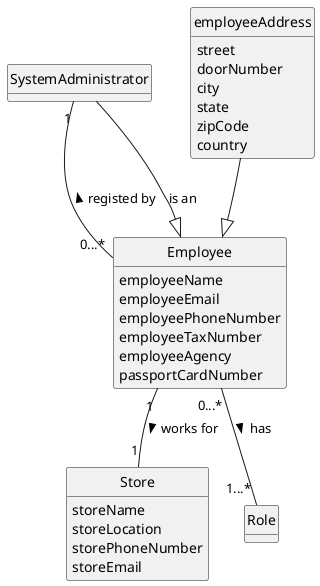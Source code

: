 @startuml
skinparam monochrome true
skinparam packageStyle rectangle
skinparam shadowing false
'skinparam linetype ortho
'left to right direction
skinparam classAttributeIconSize 0
hide circle
hide methods


class SystemAdministrator{
}

class employeeAddress{
street
doorNumber
city
state
zipCode
country
}


class Employee {
    employeeName
    employeeEmail
    employeePhoneNumber
    employeeTaxNumber
    employeeAgency
    passportCardNumber
}


class Store{
storeName
storeLocation
storePhoneNumber
storeEmail
}

class Role{
}


SystemAdministrator "1"--"0...*" Employee: registed by <
SystemAdministrator --|> Employee: is an
employeeAddress --|> Employee

Employee "1"--"1" Store: works for >
Employee "0...*"--"1...*" Role: has >


@enduml